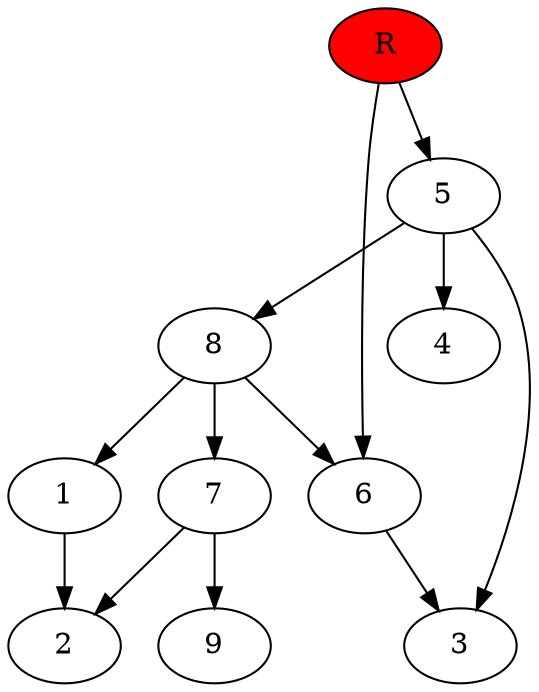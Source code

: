 digraph prb21020 {
	1
	2
	3
	4
	5
	6
	7
	8
	R [fillcolor="#ff0000" style=filled]
	1 -> 2
	5 -> 3
	5 -> 4
	5 -> 8
	6 -> 3
	7 -> 2
	7 -> 9
	8 -> 1
	8 -> 6
	8 -> 7
	R -> 5
	R -> 6
}
